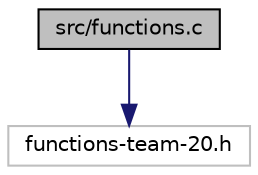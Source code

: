digraph "src/functions.c"
{
 // LATEX_PDF_SIZE
  edge [fontname="Helvetica",fontsize="10",labelfontname="Helvetica",labelfontsize="10"];
  node [fontname="Helvetica",fontsize="10",shape=record];
  Node1 [label="src/functions.c",height=0.2,width=0.4,color="black", fillcolor="grey75", style="filled", fontcolor="black",tooltip="Protótipos."];
  Node1 -> Node2 [color="midnightblue",fontsize="10",style="solid",fontname="Helvetica"];
  Node2 [label="functions-team-20.h",height=0.2,width=0.4,color="grey75", fillcolor="white", style="filled",tooltip=" "];
}
